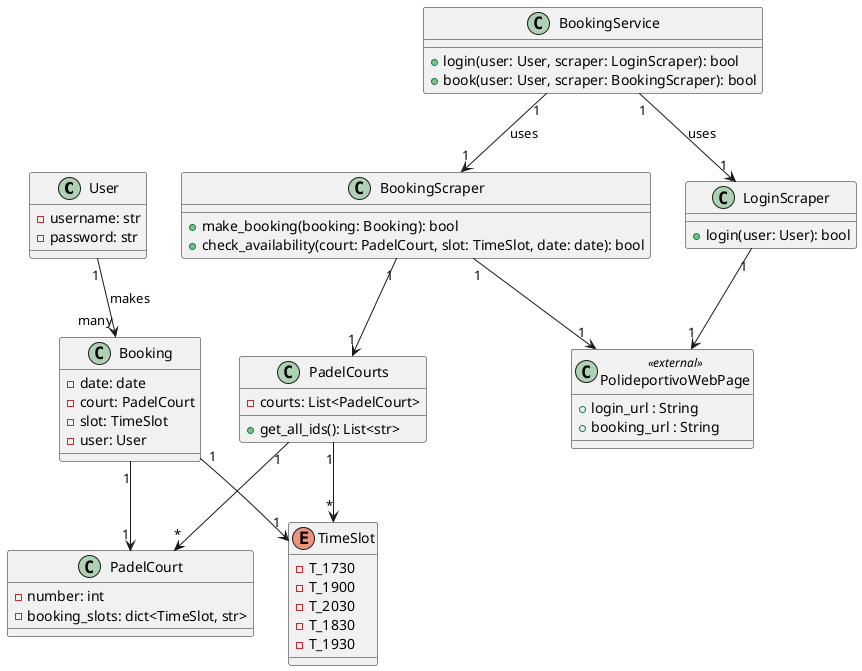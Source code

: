 @startuml padel-class-diagram
class User {
  - username: str
  - password: str
}

class PadelCourt {
  - number: int
  - booking_slots: dict<TimeSlot, str>
}

enum TimeSlot {
  - T_1730
  - T_1900
  - T_2030
  - T_1830
  - T_1930
}

class Booking {
  - date: date
  - court: PadelCourt
  - slot: TimeSlot
  - user: User
}

class PadelCourts {
  - courts: List<PadelCourt>
  + get_all_ids(): List<str>
}

class LoginScraper {
  + login(user: User): bool
}

class BookingScraper {
  + make_booking(booking: Booking): bool
  + check_availability(court: PadelCourt, slot: TimeSlot, date: date): bool
}

class BookingService {
  + login(user: User, scraper: LoginScraper): bool
  + book(user: User, scraper: BookingScraper): bool
}

class "PolideportivoWebPage" <<external>> {
    +login_url : String
    +booking_url : String
}

BookingService "1" --> "1" LoginScraper : uses
BookingService "1" --> "1" BookingScraper : uses
User "1" --> "many" Booking : makes
Booking "1" --> "1" PadelCourt
Booking "1" --> "1" TimeSlot
PadelCourts "1" --> "*" PadelCourt
PadelCourts "1" --> "*" TimeSlot
BookingScraper "1" --> "1" PadelCourts
BookingScraper "1" --> "1" PolideportivoWebPage
LoginScraper "1" --> "1" PolideportivoWebPage

@enduml
